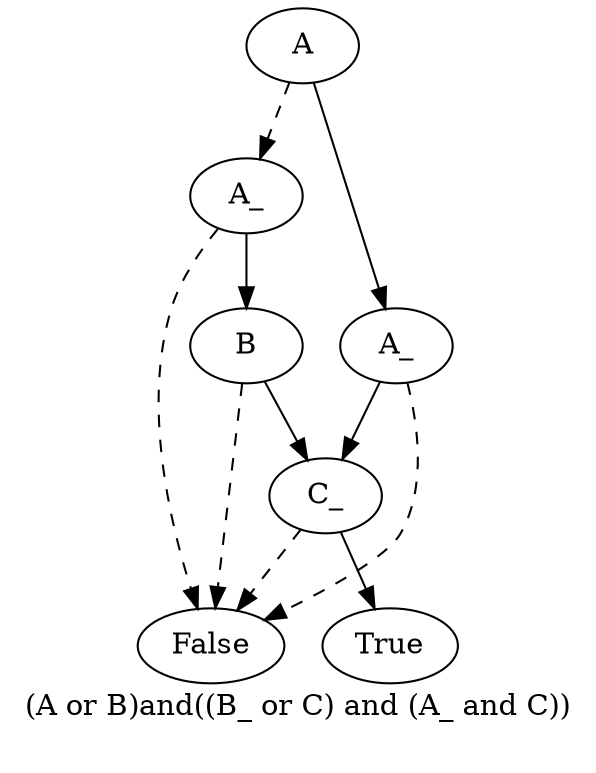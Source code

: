 digraph{
label="(A or B)and((B_ or C) and (A_ and C))\n\n"
2781966215728[label=A]2781966214928[label="A_
"]
2781966215728 -> 2781966214928[style=dashed label="" fontcolor = gray]
2781966215888[label="False
"]
2781966214928 -> 2781966215888[style=dashed label="" fontcolor = gray]
2781966216208[label="B
"]
2781966214928 -> 2781966216208 [label="" fontcolor = gray]
2781966215888[label="False
"]
2781966216208 -> 2781966215888[style=dashed label="" fontcolor = gray]
2781966217008[label="C_
"]
2781966216208 -> 2781966217008 [label="" fontcolor = gray]
2781966215888[label="False
"]
2781966217008 -> 2781966215888[style=dashed label="" fontcolor = gray]
2781966215568[label="True
"]
2781966217008 -> 2781966215568 [label="" fontcolor = gray]
2781966215088[label="A_
"]
2781966215728 -> 2781966215088 [label="" fontcolor = gray]
2781966215888[label="False
"]
2781966215088 -> 2781966215888[style=dashed label="" fontcolor = gray]
2781966217008[label="C_
"]
2781966215088 -> 2781966217008 [label="" fontcolor = gray]
}